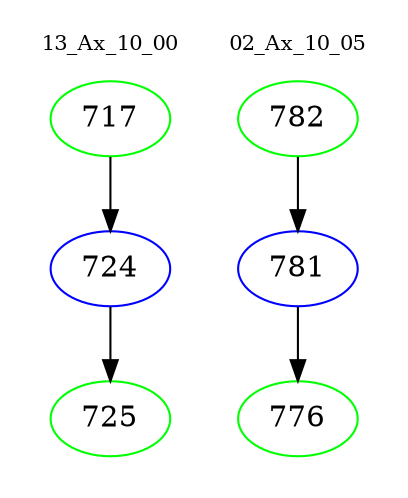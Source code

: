 digraph{
subgraph cluster_0 {
color = white
label = "13_Ax_10_00";
fontsize=10;
T0_717 [label="717", color="green"]
T0_717 -> T0_724 [color="black"]
T0_724 [label="724", color="blue"]
T0_724 -> T0_725 [color="black"]
T0_725 [label="725", color="green"]
}
subgraph cluster_1 {
color = white
label = "02_Ax_10_05";
fontsize=10;
T1_782 [label="782", color="green"]
T1_782 -> T1_781 [color="black"]
T1_781 [label="781", color="blue"]
T1_781 -> T1_776 [color="black"]
T1_776 [label="776", color="green"]
}
}
